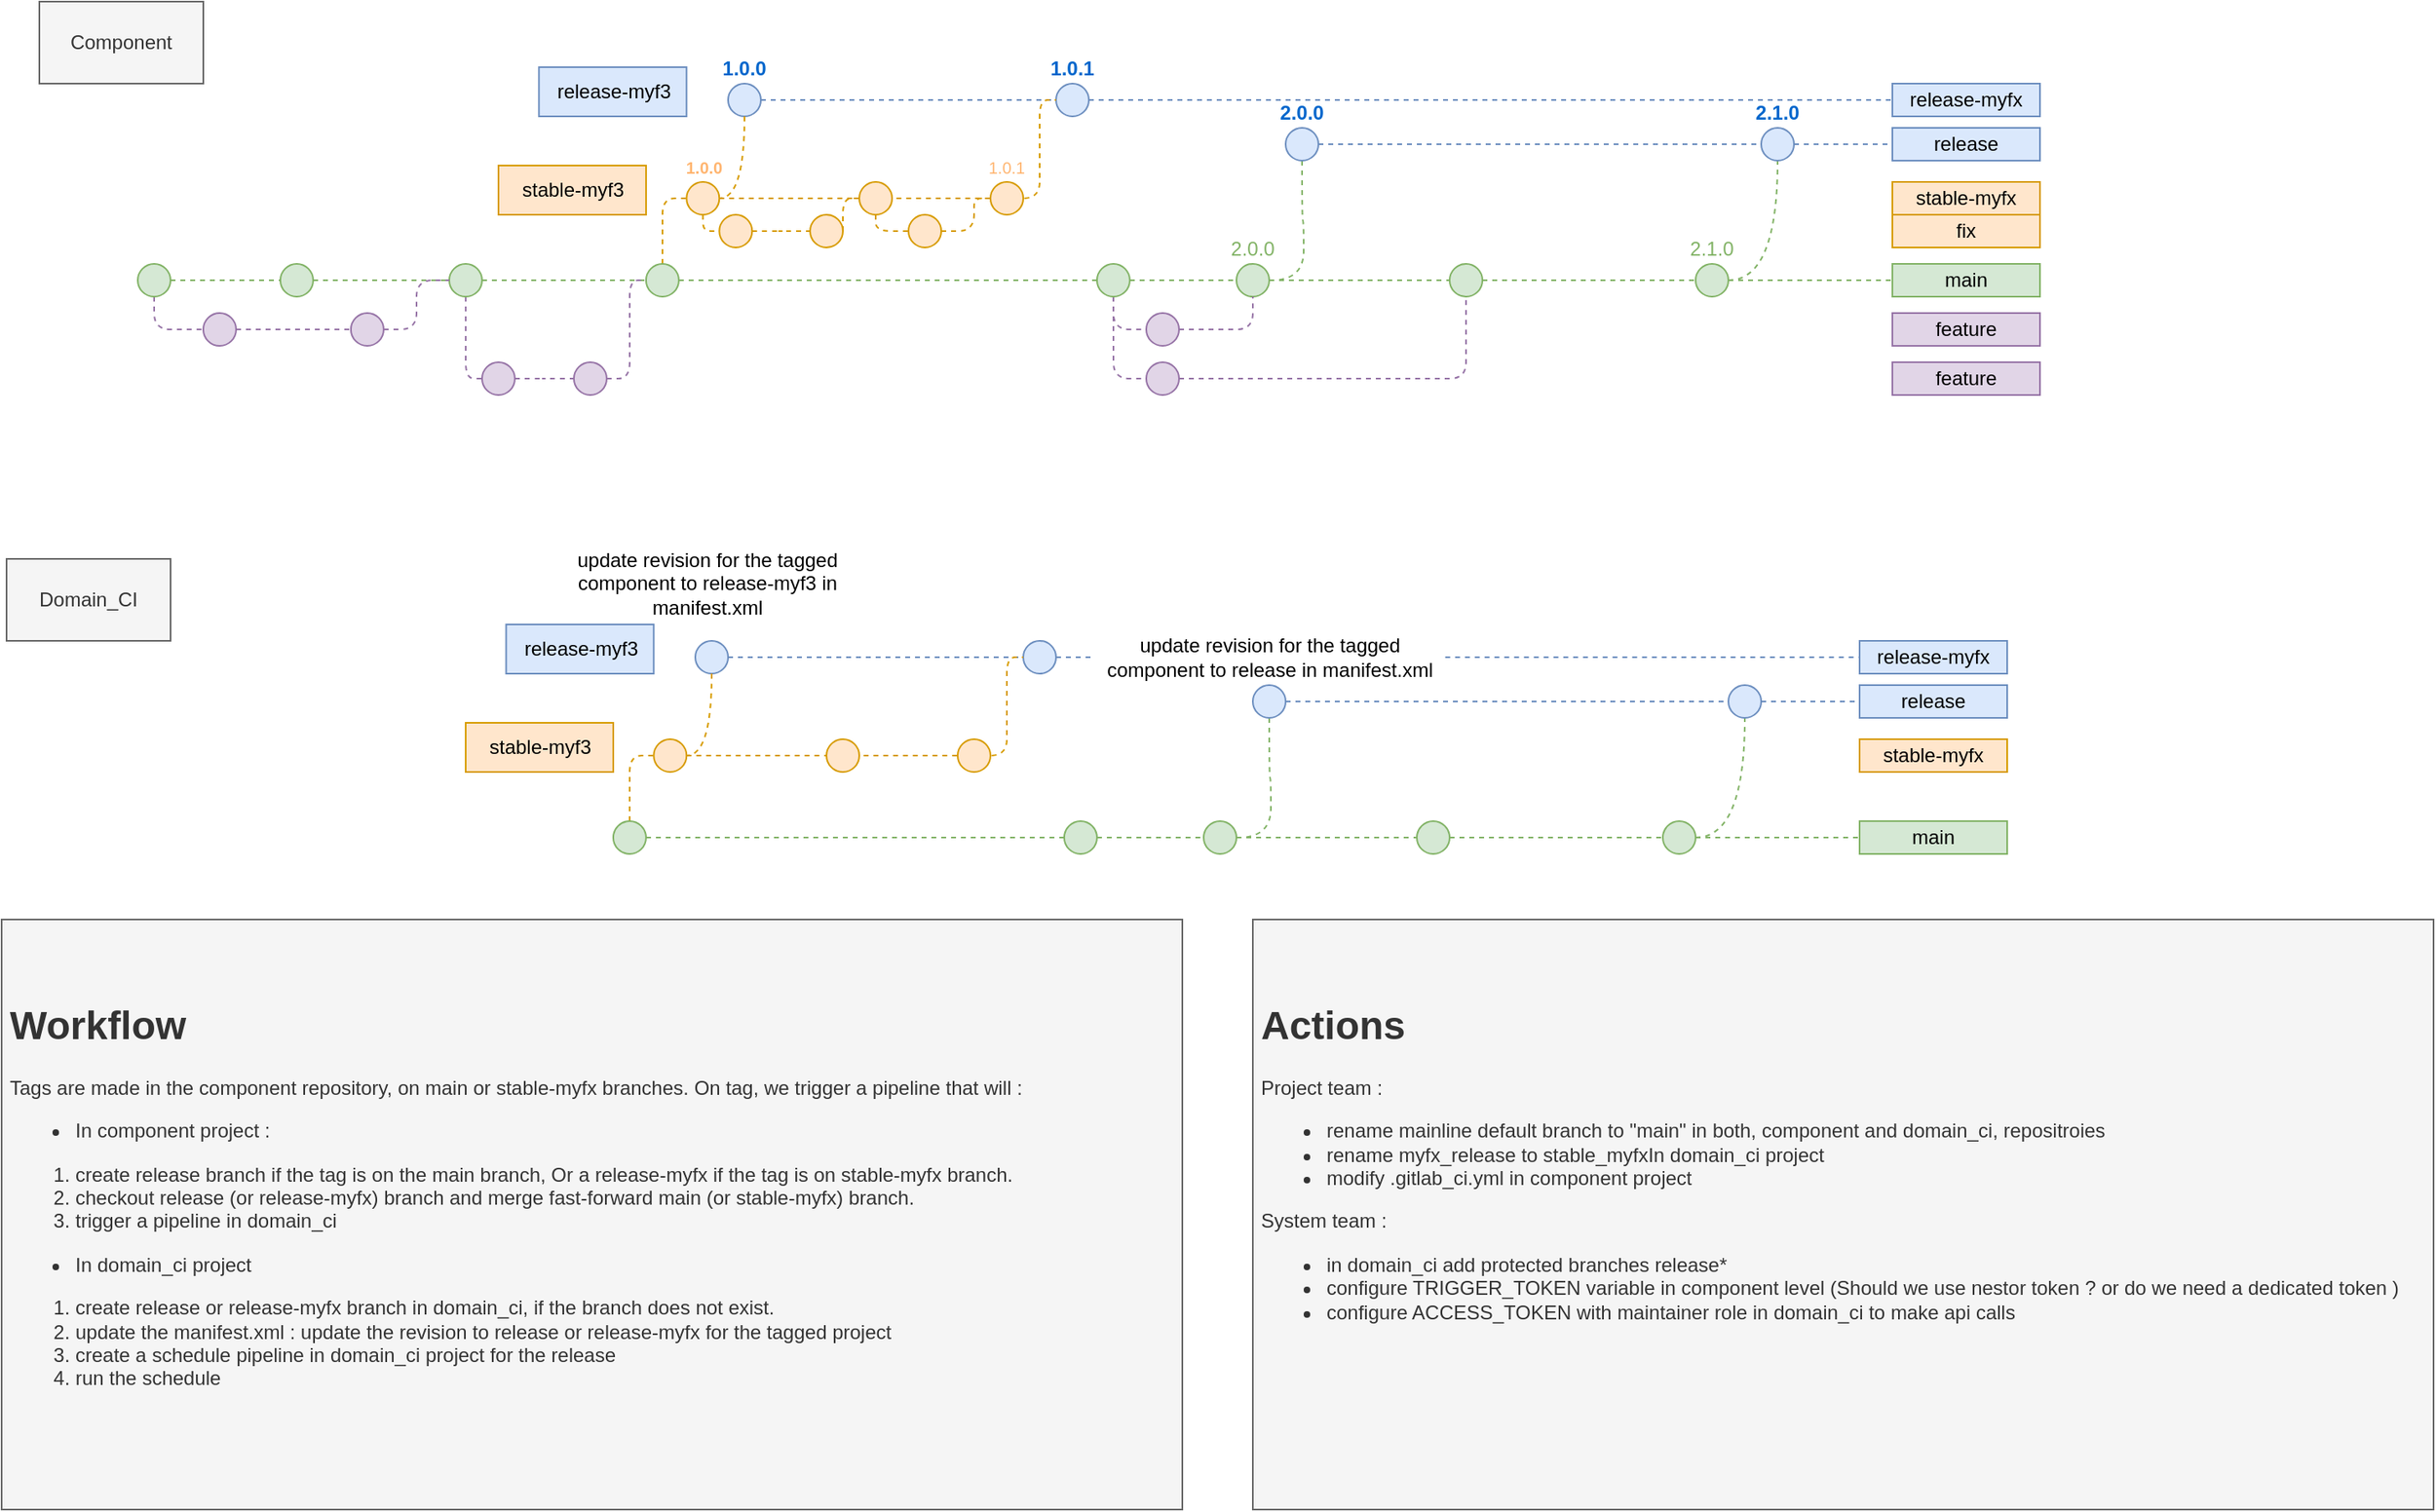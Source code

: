 <mxfile version="22.0.5" type="github" pages="2">
  <diagram id="yPxyJZ8AM_hMuL3Unpa9" name="gitflow">
    <mxGraphModel dx="2455" dy="912" grid="1" gridSize="10" guides="1" tooltips="1" connect="1" arrows="1" fold="1" page="1" pageScale="1" pageWidth="850" pageHeight="1100" math="0" shadow="0">
      <root>
        <mxCell id="0" />
        <mxCell id="1" parent="0" />
        <mxCell id="3" value="" style="endArrow=none;dashed=1;html=1;fillColor=#dae8fc;strokeColor=#6c8ebf;exitX=1;exitY=0.5;exitDx=0;exitDy=0;entryX=0;entryY=0.5;entryDx=0;entryDy=0;" parent="1" source="6" target="7" edge="1">
          <mxGeometry width="50" height="50" relative="1" as="geometry">
            <mxPoint x="740" y="70" as="sourcePoint" />
            <mxPoint x="720" y="70" as="targetPoint" />
          </mxGeometry>
        </mxCell>
        <mxCell id="4" value="1.0.0" style="ellipse;whiteSpace=wrap;html=1;aspect=fixed;fillColor=#dae8fc;strokeColor=#6c8ebf;fontStyle=1;labelPosition=center;verticalLabelPosition=top;align=center;verticalAlign=bottom;fontColor=#0066CC;" parent="1" vertex="1">
          <mxGeometry x="440" y="60" width="20" height="20" as="geometry" />
        </mxCell>
        <mxCell id="7" value="release-myfx" style="text;html=1;strokeColor=#6c8ebf;fillColor=#dae8fc;align=center;verticalAlign=middle;whiteSpace=wrap;rounded=0;" parent="1" vertex="1">
          <mxGeometry x="1150" y="60" width="90" height="20" as="geometry" />
        </mxCell>
        <mxCell id="23" style="edgeStyle=orthogonalEdgeStyle;rounded=1;orthogonalLoop=1;jettySize=auto;html=1;dashed=1;endArrow=none;endFill=0;fillColor=#d5e8d4;strokeColor=#82b366;" parent="1" source="0Cqs4zG60hxrjccoM_Yq-194" target="24" edge="1">
          <mxGeometry relative="1" as="geometry">
            <mxPoint x="700" y="180" as="targetPoint" />
            <mxPoint x="970" y="180" as="sourcePoint" />
          </mxGeometry>
        </mxCell>
        <mxCell id="73" style="edgeStyle=orthogonalEdgeStyle;rounded=1;orthogonalLoop=1;jettySize=auto;html=1;dashed=1;endArrow=none;endFill=0;fontSize=10;fontColor=#FFB570;fillColor=#e1d5e7;strokeColor=#9673a6;" parent="1" source="21" target="51" edge="1">
          <mxGeometry relative="1" as="geometry">
            <Array as="points">
              <mxPoint x="90" y="190" />
            </Array>
          </mxGeometry>
        </mxCell>
        <mxCell id="21" value="" style="ellipse;whiteSpace=wrap;html=1;aspect=fixed;fillColor=#d5e8d4;strokeColor=#82b366;" parent="1" vertex="1">
          <mxGeometry x="80" y="170" width="20" height="20" as="geometry" />
        </mxCell>
        <mxCell id="24" value="main" style="text;html=1;strokeColor=#82b366;fillColor=#d5e8d4;align=center;verticalAlign=middle;whiteSpace=wrap;rounded=0;" parent="1" vertex="1">
          <mxGeometry x="1150" y="170" width="90" height="20" as="geometry" />
        </mxCell>
        <mxCell id="25" value="" style="ellipse;whiteSpace=wrap;html=1;aspect=fixed;fillColor=#d5e8d4;strokeColor=#82b366;" parent="1" vertex="1">
          <mxGeometry x="166.97" y="170" width="20" height="20" as="geometry" />
        </mxCell>
        <mxCell id="26" style="edgeStyle=orthogonalEdgeStyle;rounded=1;orthogonalLoop=1;jettySize=auto;html=1;dashed=1;endArrow=none;endFill=0;fillColor=#d5e8d4;strokeColor=#82b366;" parent="1" source="21" target="25" edge="1">
          <mxGeometry relative="1" as="geometry">
            <mxPoint x="680" y="180" as="targetPoint" />
            <mxPoint x="110" y="180" as="sourcePoint" />
          </mxGeometry>
        </mxCell>
        <mxCell id="114" style="edgeStyle=orthogonalEdgeStyle;rounded=1;orthogonalLoop=1;jettySize=auto;html=1;dashed=1;endArrow=none;endFill=0;fontSize=12;fontColor=#FFB570;fillColor=#e1d5e7;strokeColor=#9673a6;entryX=0;entryY=0.5;entryDx=0;entryDy=0;" parent="1" source="27" target="65" edge="1">
          <mxGeometry relative="1" as="geometry">
            <Array as="points">
              <mxPoint x="280" y="240" />
            </Array>
          </mxGeometry>
        </mxCell>
        <mxCell id="27" value="" style="ellipse;whiteSpace=wrap;html=1;aspect=fixed;fillColor=#d5e8d4;strokeColor=#82b366;" parent="1" vertex="1">
          <mxGeometry x="269.97" y="170" width="20" height="20" as="geometry" />
        </mxCell>
        <mxCell id="28" style="edgeStyle=orthogonalEdgeStyle;rounded=1;orthogonalLoop=1;jettySize=auto;html=1;dashed=1;endArrow=none;endFill=0;fillColor=#d5e8d4;strokeColor=#82b366;" parent="1" source="25" target="27" edge="1">
          <mxGeometry relative="1" as="geometry">
            <mxPoint x="680" y="180" as="targetPoint" />
            <mxPoint x="240" y="180" as="sourcePoint" />
          </mxGeometry>
        </mxCell>
        <mxCell id="44" style="edgeStyle=orthogonalEdgeStyle;rounded=1;orthogonalLoop=1;jettySize=auto;html=1;dashed=1;endArrow=none;endFill=0;fontSize=10;fontColor=#FFB570;fillColor=#ffe6cc;strokeColor=#d79b00;" parent="1" source="29" target="39" edge="1">
          <mxGeometry relative="1" as="geometry">
            <Array as="points">
              <mxPoint x="400" y="130" />
            </Array>
          </mxGeometry>
        </mxCell>
        <mxCell id="29" value="" style="ellipse;whiteSpace=wrap;html=1;aspect=fixed;fillColor=#d5e8d4;strokeColor=#82b366;" parent="1" vertex="1">
          <mxGeometry x="389.97" y="170" width="20" height="20" as="geometry" />
        </mxCell>
        <mxCell id="30" style="edgeStyle=orthogonalEdgeStyle;rounded=1;orthogonalLoop=1;jettySize=auto;html=1;dashed=1;endArrow=none;endFill=0;fillColor=#d5e8d4;strokeColor=#82b366;" parent="1" source="27" target="29" edge="1">
          <mxGeometry relative="1" as="geometry">
            <mxPoint x="680" y="180" as="targetPoint" />
            <mxPoint x="370" y="180" as="sourcePoint" />
          </mxGeometry>
        </mxCell>
        <mxCell id="6" value="1.0.1" style="ellipse;whiteSpace=wrap;html=1;aspect=fixed;fillColor=#dae8fc;strokeColor=#6c8ebf;fontStyle=1;labelPosition=center;verticalLabelPosition=top;align=center;verticalAlign=bottom;fontColor=#0066CC;" parent="1" vertex="1">
          <mxGeometry x="640" y="60" width="20" height="20" as="geometry" />
        </mxCell>
        <mxCell id="35" value="" style="endArrow=none;dashed=1;html=1;fillColor=#dae8fc;strokeColor=#6c8ebf;" parent="1" source="4" target="6" edge="1">
          <mxGeometry width="50" height="50" relative="1" as="geometry">
            <mxPoint x="50.0" y="70" as="sourcePoint" />
            <mxPoint x="690" y="70" as="targetPoint" />
            <Array as="points" />
          </mxGeometry>
        </mxCell>
        <mxCell id="43" style="edgeStyle=orthogonalEdgeStyle;rounded=1;orthogonalLoop=1;jettySize=auto;html=1;dashed=1;endArrow=none;endFill=0;fontSize=10;fontColor=#FFB570;fillColor=#ffe6cc;strokeColor=#d79b00;exitX=1;exitY=0.5;exitDx=0;exitDy=0;" parent="1" source="39" target="6" edge="1">
          <mxGeometry relative="1" as="geometry">
            <Array as="points">
              <mxPoint x="630" y="130" />
              <mxPoint x="630" y="70" />
            </Array>
          </mxGeometry>
        </mxCell>
        <mxCell id="162" style="edgeStyle=orthogonalEdgeStyle;rounded=1;orthogonalLoop=1;jettySize=auto;html=1;dashed=1;endArrow=none;endFill=0;fontSize=12;fontColor=#FFB570;entryX=0;entryY=0.5;entryDx=0;entryDy=0;fillColor=#ffe6cc;strokeColor=#d79b00;" parent="1" source="36" target="159" edge="1">
          <mxGeometry relative="1" as="geometry">
            <Array as="points">
              <mxPoint x="530" y="150" />
            </Array>
          </mxGeometry>
        </mxCell>
        <mxCell id="36" value="" style="ellipse;whiteSpace=wrap;html=1;aspect=fixed;fontSize=10;labelPosition=center;verticalLabelPosition=top;align=center;verticalAlign=bottom;fillColor=#ffe6cc;strokeColor=#d79b00;fontColor=#FFB570;" parent="1" vertex="1">
          <mxGeometry x="520" y="120" width="20" height="20" as="geometry" />
        </mxCell>
        <mxCell id="42" value="stable-myfx" style="text;html=1;strokeColor=#d79b00;fillColor=#ffe6cc;align=center;verticalAlign=middle;whiteSpace=wrap;rounded=0;fontSize=12;" parent="1" vertex="1">
          <mxGeometry x="1150" y="120" width="90" height="20" as="geometry" />
        </mxCell>
        <mxCell id="74" style="edgeStyle=orthogonalEdgeStyle;rounded=1;orthogonalLoop=1;jettySize=auto;html=1;dashed=1;endArrow=none;endFill=0;fontSize=10;fontColor=#FFB570;fillColor=#e1d5e7;strokeColor=#9673a6;" parent="1" source="51" target="52" edge="1">
          <mxGeometry relative="1" as="geometry" />
        </mxCell>
        <mxCell id="76" style="edgeStyle=orthogonalEdgeStyle;rounded=1;orthogonalLoop=1;jettySize=auto;html=1;dashed=1;endArrow=none;endFill=0;fontSize=10;fontColor=#FFB570;fillColor=#e1d5e7;strokeColor=#9673a6;entryX=0;entryY=0.5;entryDx=0;entryDy=0;" parent="1" source="52" target="27" edge="1">
          <mxGeometry relative="1" as="geometry">
            <Array as="points">
              <mxPoint x="250" y="210" />
              <mxPoint x="250" y="180" />
            </Array>
          </mxGeometry>
        </mxCell>
        <mxCell id="52" value="" style="ellipse;whiteSpace=wrap;html=1;aspect=fixed;fontSize=10;fillColor=#e1d5e7;strokeColor=#9673a6;" parent="1" vertex="1">
          <mxGeometry x="209.97" y="200" width="20" height="20" as="geometry" />
        </mxCell>
        <mxCell id="99" style="edgeStyle=orthogonalEdgeStyle;rounded=1;orthogonalLoop=1;jettySize=auto;html=1;dashed=1;endArrow=none;endFill=0;fontSize=12;fontColor=#FFB570;fillColor=#e1d5e7;strokeColor=#9673a6;" parent="1" source="65" target="71" edge="1">
          <mxGeometry relative="1" as="geometry" />
        </mxCell>
        <mxCell id="65" value="" style="ellipse;whiteSpace=wrap;html=1;aspect=fixed;fontSize=10;fillColor=#e1d5e7;strokeColor=#9673a6;" parent="1" vertex="1">
          <mxGeometry x="289.97" y="230" width="20" height="20" as="geometry" />
        </mxCell>
        <mxCell id="100" style="edgeStyle=orthogonalEdgeStyle;rounded=1;orthogonalLoop=1;jettySize=auto;html=1;dashed=1;endArrow=none;endFill=0;fontSize=12;fontColor=#FFB570;fillColor=#e1d5e7;strokeColor=#9673a6;entryX=0;entryY=0.5;entryDx=0;entryDy=0;" parent="1" source="71" target="29" edge="1">
          <mxGeometry relative="1" as="geometry">
            <mxPoint x="400" y="190" as="targetPoint" />
            <Array as="points">
              <mxPoint x="380" y="240" />
              <mxPoint x="380" y="180" />
            </Array>
          </mxGeometry>
        </mxCell>
        <mxCell id="71" value="" style="ellipse;whiteSpace=wrap;html=1;aspect=fixed;fontSize=10;fillColor=#e1d5e7;strokeColor=#9673a6;" parent="1" vertex="1">
          <mxGeometry x="345.97" y="230" width="20" height="20" as="geometry" />
        </mxCell>
        <mxCell id="82" style="edgeStyle=orthogonalEdgeStyle;rounded=1;orthogonalLoop=1;jettySize=auto;html=1;dashed=1;endArrow=none;endFill=0;fillColor=#d5e8d4;strokeColor=#82b366;" parent="1" source="29" target="92" edge="1">
          <mxGeometry relative="1" as="geometry">
            <mxPoint x="500" y="160" as="targetPoint" />
            <mxPoint x="460" y="160" as="sourcePoint" />
          </mxGeometry>
        </mxCell>
        <mxCell id="85" value="feature" style="text;html=1;strokeColor=#9673a6;fillColor=#e1d5e7;align=center;verticalAlign=middle;whiteSpace=wrap;rounded=0;" parent="1" vertex="1">
          <mxGeometry x="1150" y="200" width="90" height="20" as="geometry" />
        </mxCell>
        <mxCell id="86" value="feature" style="text;html=1;strokeColor=#9673a6;fillColor=#e1d5e7;align=center;verticalAlign=middle;whiteSpace=wrap;rounded=0;" parent="1" vertex="1">
          <mxGeometry x="1150" y="230" width="90" height="20" as="geometry" />
        </mxCell>
        <mxCell id="164" style="edgeStyle=orthogonalEdgeStyle;rounded=1;orthogonalLoop=1;jettySize=auto;html=1;dashed=1;endArrow=none;endFill=0;fontSize=12;fontColor=#FFB570;fillColor=#ffe6cc;strokeColor=#d79b00;" parent="1" source="95" target="103" edge="1">
          <mxGeometry relative="1" as="geometry" />
        </mxCell>
        <mxCell id="95" value="" style="ellipse;whiteSpace=wrap;html=1;aspect=fixed;fontSize=10;fillColor=#ffe6cc;strokeColor=#d79b00;" parent="1" vertex="1">
          <mxGeometry x="434.66" y="140" width="20" height="20" as="geometry" />
        </mxCell>
        <mxCell id="108" style="edgeStyle=orthogonalEdgeStyle;rounded=1;orthogonalLoop=1;jettySize=auto;html=1;dashed=1;endArrow=none;endFill=0;fontSize=12;fontColor=#FFB570;fillColor=#ffe6cc;strokeColor=#d79b00;entryX=0;entryY=0.5;entryDx=0;entryDy=0;" parent="1" source="103" target="36" edge="1">
          <mxGeometry relative="1" as="geometry">
            <mxPoint x="490" y="100" as="targetPoint" />
            <Array as="points">
              <mxPoint x="510" y="150" />
              <mxPoint x="510" y="130" />
            </Array>
          </mxGeometry>
        </mxCell>
        <mxCell id="103" value="" style="ellipse;whiteSpace=wrap;html=1;aspect=fixed;fontSize=10;fillColor=#ffe6cc;strokeColor=#d79b00;" parent="1" vertex="1">
          <mxGeometry x="490" y="140" width="20" height="20" as="geometry" />
        </mxCell>
        <mxCell id="107" style="edgeStyle=orthogonalEdgeStyle;rounded=1;orthogonalLoop=1;jettySize=auto;html=1;dashed=1;endArrow=none;endFill=0;fontSize=12;fontColor=#FFB570;fillColor=#ffe6cc;strokeColor=#d79b00;" parent="1" source="39" target="95" edge="1">
          <mxGeometry relative="1" as="geometry">
            <mxPoint x="490" y="130" as="sourcePoint" />
            <mxPoint x="550" y="250" as="targetPoint" />
            <Array as="points">
              <mxPoint x="425" y="150" />
            </Array>
          </mxGeometry>
        </mxCell>
        <mxCell id="166" style="edgeStyle=orthogonalEdgeStyle;rounded=1;orthogonalLoop=1;jettySize=auto;html=1;dashed=1;endArrow=none;endFill=0;fontSize=12;fontColor=#FFB570;fillColor=#e1d5e7;strokeColor=#9673a6;" parent="1" source="92" target="165" edge="1">
          <mxGeometry relative="1" as="geometry">
            <Array as="points">
              <mxPoint x="675" y="210" />
            </Array>
          </mxGeometry>
        </mxCell>
        <mxCell id="169" style="edgeStyle=orthogonalEdgeStyle;rounded=1;orthogonalLoop=1;jettySize=auto;html=1;dashed=1;endArrow=none;endFill=0;fontSize=12;fontColor=#FFB570;fillColor=#e1d5e7;strokeColor=#9673a6;" parent="1" source="92" target="168" edge="1">
          <mxGeometry relative="1" as="geometry">
            <Array as="points">
              <mxPoint x="675" y="240" />
            </Array>
          </mxGeometry>
        </mxCell>
        <mxCell id="92" value="" style="ellipse;whiteSpace=wrap;html=1;aspect=fixed;fontSize=10;fillColor=#d5e8d4;strokeColor=#82b366;" parent="1" vertex="1">
          <mxGeometry x="664.97" y="170" width="20" height="20" as="geometry" />
        </mxCell>
        <mxCell id="125" value="fix" style="text;html=1;strokeColor=#d79b00;fillColor=#ffe6cc;align=center;verticalAlign=middle;whiteSpace=wrap;rounded=0;fontSize=12;" parent="1" vertex="1">
          <mxGeometry x="1150" y="140" width="90" height="20" as="geometry" />
        </mxCell>
        <mxCell id="0Cqs4zG60hxrjccoM_Yq-190" style="edgeStyle=orthogonalEdgeStyle;rounded=0;orthogonalLoop=1;jettySize=auto;html=1;entryX=0.5;entryY=1;entryDx=0;entryDy=0;curved=1;fillColor=#d5e8d4;strokeColor=#82b366;dashed=1;endArrow=none;endFill=0;" parent="1" target="0Cqs4zG60hxrjccoM_Yq-187" edge="1">
          <mxGeometry relative="1" as="geometry">
            <mxPoint x="770" y="180" as="sourcePoint" />
          </mxGeometry>
        </mxCell>
        <mxCell id="78" value="2.0.0" style="ellipse;whiteSpace=wrap;html=1;aspect=fixed;fontSize=12;fillColor=#d5e8d4;strokeColor=#82b366;labelPosition=center;verticalLabelPosition=top;align=center;verticalAlign=bottom;labelBackgroundColor=none;labelBorderColor=none;fontColor=#82B366;" parent="1" vertex="1">
          <mxGeometry x="750" y="170" width="20" height="20" as="geometry" />
        </mxCell>
        <mxCell id="146" style="edgeStyle=orthogonalEdgeStyle;rounded=1;orthogonalLoop=1;jettySize=auto;html=1;dashed=1;endArrow=none;endFill=0;fillColor=#d5e8d4;strokeColor=#82b366;" parent="1" source="92" target="78" edge="1">
          <mxGeometry relative="1" as="geometry">
            <mxPoint x="760" y="160" as="targetPoint" />
            <mxPoint x="670" y="160" as="sourcePoint" />
            <Array as="points" />
          </mxGeometry>
        </mxCell>
        <mxCell id="163" style="edgeStyle=orthogonalEdgeStyle;rounded=1;orthogonalLoop=1;jettySize=auto;html=1;entryX=0;entryY=0.5;entryDx=0;entryDy=0;dashed=1;endArrow=none;endFill=0;fontSize=12;fontColor=#FFB570;fillColor=#ffe6cc;strokeColor=#d79b00;" parent="1" source="159" target="160" edge="1">
          <mxGeometry relative="1" as="geometry" />
        </mxCell>
        <mxCell id="159" value="" style="ellipse;whiteSpace=wrap;html=1;aspect=fixed;fontSize=10;fillColor=#ffe6cc;strokeColor=#d79b00;" parent="1" vertex="1">
          <mxGeometry x="550" y="140" width="20" height="20" as="geometry" />
        </mxCell>
        <mxCell id="160" value="1.0.1" style="ellipse;whiteSpace=wrap;html=1;aspect=fixed;fontSize=10;fillColor=#ffe6cc;strokeColor=#d79b00;labelPosition=center;verticalLabelPosition=top;align=center;verticalAlign=bottom;fontColor=#FFB570;" parent="1" vertex="1">
          <mxGeometry x="600" y="120" width="20" height="20" as="geometry" />
        </mxCell>
        <mxCell id="0Cqs4zG60hxrjccoM_Yq-203" style="edgeStyle=orthogonalEdgeStyle;shape=connector;rounded=1;orthogonalLoop=1;jettySize=auto;html=1;exitX=1;exitY=0.5;exitDx=0;exitDy=0;entryX=0.5;entryY=1;entryDx=0;entryDy=0;dashed=1;labelBackgroundColor=default;strokeColor=#9673a6;align=center;verticalAlign=middle;fontFamily=Helvetica;fontSize=12;fontColor=#FFB570;endArrow=none;endFill=0;fillColor=#e1d5e7;" parent="1" source="165" target="78" edge="1">
          <mxGeometry relative="1" as="geometry" />
        </mxCell>
        <mxCell id="165" value="" style="ellipse;whiteSpace=wrap;html=1;aspect=fixed;fontSize=12;fillColor=#e1d5e7;strokeColor=#9673a6;" parent="1" vertex="1">
          <mxGeometry x="695" y="200" width="20" height="20" as="geometry" />
        </mxCell>
        <mxCell id="0Cqs4zG60hxrjccoM_Yq-204" style="edgeStyle=orthogonalEdgeStyle;shape=connector;rounded=1;orthogonalLoop=1;jettySize=auto;html=1;exitX=1;exitY=0.5;exitDx=0;exitDy=0;dashed=1;labelBackgroundColor=default;strokeColor=#9673a6;align=center;verticalAlign=middle;fontFamily=Helvetica;fontSize=12;fontColor=#FFB570;endArrow=none;endFill=0;fillColor=#e1d5e7;" parent="1" source="168" target="0Cqs4zG60hxrjccoM_Yq-194" edge="1">
          <mxGeometry relative="1" as="geometry" />
        </mxCell>
        <mxCell id="168" value="" style="ellipse;whiteSpace=wrap;html=1;aspect=fixed;fontSize=12;fillColor=#e1d5e7;strokeColor=#9673a6;" parent="1" vertex="1">
          <mxGeometry x="695" y="230" width="20" height="20" as="geometry" />
        </mxCell>
        <mxCell id="51" value="" style="ellipse;whiteSpace=wrap;html=1;aspect=fixed;fontSize=10;fillColor=#e1d5e7;strokeColor=#9673a6;" parent="1" vertex="1">
          <mxGeometry x="119.97" y="200" width="20" height="20" as="geometry" />
        </mxCell>
        <mxCell id="0Cqs4zG60hxrjccoM_Yq-177" value="stable-myf3" style="text;html=1;align=center;verticalAlign=middle;resizable=0;points=[];autosize=1;strokeColor=#d79b00;fillColor=#ffe6cc;" parent="1" vertex="1">
          <mxGeometry x="299.97" y="110" width="90" height="30" as="geometry" />
        </mxCell>
        <mxCell id="0Cqs4zG60hxrjccoM_Yq-182" value="" style="endArrow=none;dashed=1;html=1;fillColor=#ffe6cc;strokeColor=#d79b00;exitX=0.5;exitY=1;exitDx=0;exitDy=0;entryX=1;entryY=0.5;entryDx=0;entryDy=0;edgeStyle=orthogonalEdgeStyle;curved=1;" parent="1" source="4" target="39" edge="1">
          <mxGeometry width="50" height="50" relative="1" as="geometry">
            <mxPoint x="445" y="80" as="sourcePoint" />
            <mxPoint x="650" y="80" as="targetPoint" />
          </mxGeometry>
        </mxCell>
        <mxCell id="39" value="1.0.0" style="ellipse;html=1;aspect=fixed;fontSize=10;labelPosition=center;verticalLabelPosition=top;align=center;verticalAlign=bottom;fillColor=#ffe6cc;strokeColor=#d79b00;fontColor=#FFB570;fontStyle=1;labelBorderColor=none;" parent="1" vertex="1">
          <mxGeometry x="414.66" y="120" width="20" height="20" as="geometry" />
        </mxCell>
        <mxCell id="0Cqs4zG60hxrjccoM_Yq-185" value="release" style="text;html=1;strokeColor=#6c8ebf;fillColor=#dae8fc;align=center;verticalAlign=middle;whiteSpace=wrap;rounded=0;" parent="1" vertex="1">
          <mxGeometry x="1150" y="87" width="90" height="20" as="geometry" />
        </mxCell>
        <mxCell id="0Cqs4zG60hxrjccoM_Yq-186" value="" style="endArrow=none;dashed=1;html=1;fillColor=#dae8fc;strokeColor=#6c8ebf;exitX=1;exitY=0.5;exitDx=0;exitDy=0;" parent="1" source="0Cqs4zG60hxrjccoM_Yq-199" edge="1">
          <mxGeometry width="50" height="50" relative="1" as="geometry">
            <mxPoint x="664.97" y="96.58" as="sourcePoint" />
            <mxPoint x="1150" y="97" as="targetPoint" />
          </mxGeometry>
        </mxCell>
        <mxCell id="0Cqs4zG60hxrjccoM_Yq-187" value="2.0.0" style="ellipse;whiteSpace=wrap;html=1;aspect=fixed;fillColor=#dae8fc;strokeColor=#6c8ebf;fontStyle=1;labelPosition=center;verticalLabelPosition=top;align=center;verticalAlign=bottom;fontColor=#0066CC;" parent="1" vertex="1">
          <mxGeometry x="780" y="87" width="20" height="20" as="geometry" />
        </mxCell>
        <mxCell id="0Cqs4zG60hxrjccoM_Yq-195" value="" style="edgeStyle=orthogonalEdgeStyle;rounded=1;orthogonalLoop=1;jettySize=auto;html=1;dashed=1;endArrow=none;endFill=0;fillColor=#d5e8d4;strokeColor=#82b366;" parent="1" source="78" target="0Cqs4zG60hxrjccoM_Yq-194" edge="1">
          <mxGeometry relative="1" as="geometry">
            <mxPoint x="1150" y="180" as="targetPoint" />
            <mxPoint x="770" y="180" as="sourcePoint" />
          </mxGeometry>
        </mxCell>
        <mxCell id="0Cqs4zG60hxrjccoM_Yq-194" value="" style="ellipse;whiteSpace=wrap;html=1;aspect=fixed;fontSize=10;fillColor=#d5e8d4;strokeColor=#82b366;" parent="1" vertex="1">
          <mxGeometry x="880" y="170" width="20" height="20" as="geometry" />
        </mxCell>
        <mxCell id="0Cqs4zG60hxrjccoM_Yq-202" style="edgeStyle=orthogonalEdgeStyle;orthogonalLoop=1;jettySize=auto;html=1;exitX=1;exitY=0.5;exitDx=0;exitDy=0;entryX=0.5;entryY=1;entryDx=0;entryDy=0;endArrow=none;strokeColor=#82b366;fillColor=#d5e8d4;dashed=1;endFill=0;curved=1;" parent="1" source="0Cqs4zG60hxrjccoM_Yq-196" target="0Cqs4zG60hxrjccoM_Yq-199" edge="1">
          <mxGeometry relative="1" as="geometry" />
        </mxCell>
        <mxCell id="0Cqs4zG60hxrjccoM_Yq-196" value="2.1.0" style="ellipse;whiteSpace=wrap;html=1;aspect=fixed;fontSize=12;fillColor=#d5e8d4;strokeColor=#82b366;labelPosition=center;verticalLabelPosition=top;align=center;verticalAlign=bottom;labelBackgroundColor=none;labelBorderColor=none;fontColor=#82B366;" parent="1" vertex="1">
          <mxGeometry x="1030" y="170" width="20" height="20" as="geometry" />
        </mxCell>
        <mxCell id="0Cqs4zG60hxrjccoM_Yq-200" value="" style="endArrow=none;dashed=1;html=1;fillColor=#dae8fc;strokeColor=#6c8ebf;exitX=1;exitY=0.5;exitDx=0;exitDy=0;" parent="1" source="0Cqs4zG60hxrjccoM_Yq-187" target="0Cqs4zG60hxrjccoM_Yq-199" edge="1">
          <mxGeometry width="50" height="50" relative="1" as="geometry">
            <mxPoint x="800" y="97" as="sourcePoint" />
            <mxPoint x="1154.97" y="96.58" as="targetPoint" />
          </mxGeometry>
        </mxCell>
        <mxCell id="0Cqs4zG60hxrjccoM_Yq-199" value="2.1.0" style="ellipse;whiteSpace=wrap;html=1;aspect=fixed;fillColor=#dae8fc;strokeColor=#6c8ebf;fontStyle=1;labelPosition=center;verticalLabelPosition=top;align=center;verticalAlign=bottom;fontColor=#0066CC;" parent="1" vertex="1">
          <mxGeometry x="1070" y="87" width="20" height="20" as="geometry" />
        </mxCell>
        <mxCell id="0Cqs4zG60hxrjccoM_Yq-205" value="release-myf3" style="text;html=1;align=center;verticalAlign=middle;resizable=0;points=[];autosize=1;strokeColor=#6c8ebf;fillColor=#dae8fc;" parent="1" vertex="1">
          <mxGeometry x="324.66" y="50" width="90" height="30" as="geometry" />
        </mxCell>
        <mxCell id="0Cqs4zG60hxrjccoM_Yq-208" value="&lt;h1 style=&quot;border-color: var(--border-color);&quot;&gt;&lt;br&gt;&lt;/h1&gt;&lt;h1&gt;Workflow&lt;/h1&gt;&lt;p&gt;Tags are made in the component repository, on main or stable-myfx branches. On tag, we trigger a pipeline that will :&amp;nbsp;&lt;/p&gt;&lt;p&gt;&lt;/p&gt;&lt;ul&gt;&lt;li&gt;In component project :&lt;/li&gt;&lt;/ul&gt;&lt;p&gt;&lt;/p&gt;&lt;p&gt;&lt;/p&gt;&lt;ol&gt;&lt;li&gt;create release branch if the tag is on the main branch, Or a release-myfx if the tag is on stable-myfx branch.&lt;/li&gt;&lt;li&gt;checkout release (or release-myfx) branch and merge fast-forward main (or stable-myfx) branch.&lt;/li&gt;&lt;li&gt;trigger a pipeline in domain_ci&lt;/li&gt;&lt;/ol&gt;&lt;ul&gt;&lt;li&gt;In domain_ci project&lt;/li&gt;&lt;/ul&gt;&lt;ol&gt;&lt;li&gt;create release or release-myfx branch in domain_ci, if the branch does not exist.&lt;/li&gt;&lt;li&gt;&lt;span style=&quot;background-color: initial;&quot;&gt;update the manifest.xml : update the revision to release or release-myfx for the tagged project&lt;/span&gt;&lt;br&gt;&lt;/li&gt;&lt;li&gt;create a schedule pipeline in domain_ci project for the release&lt;/li&gt;&lt;li&gt;run the schedule&lt;/li&gt;&lt;/ol&gt;&lt;p&gt;&lt;/p&gt;" style="text;html=1;strokeColor=#666666;fillColor=#f5f5f5;spacing=5;spacingTop=-20;whiteSpace=wrap;overflow=hidden;rounded=0;fontSize=12;fontFamily=Helvetica;fontColor=#333333;" parent="1" vertex="1">
          <mxGeometry x="-3" y="570" width="720" height="360" as="geometry" />
        </mxCell>
        <mxCell id="0Cqs4zG60hxrjccoM_Yq-209" value="Component" style="text;html=1;strokeColor=#666666;fillColor=#f5f5f5;align=center;verticalAlign=middle;whiteSpace=wrap;rounded=0;fontSize=12;fontFamily=Helvetica;fontColor=#333333;" parent="1" vertex="1">
          <mxGeometry x="20" y="10" width="100" height="50" as="geometry" />
        </mxCell>
        <mxCell id="ka2fryHVlHf1zdvt1wW3-366" value="" style="endArrow=none;dashed=1;html=1;fillColor=#dae8fc;strokeColor=#6c8ebf;exitX=1;exitY=0.5;exitDx=0;exitDy=0;entryX=0;entryY=0.5;entryDx=0;entryDy=0;" edge="1" parent="1" source="ka2fryHVlHf1zdvt1wW3-401" target="ka2fryHVlHf1zdvt1wW3-368">
          <mxGeometry width="50" height="50" relative="1" as="geometry">
            <mxPoint x="720" y="410" as="sourcePoint" />
            <mxPoint x="700" y="410" as="targetPoint" />
          </mxGeometry>
        </mxCell>
        <mxCell id="ka2fryHVlHf1zdvt1wW3-367" value="" style="ellipse;whiteSpace=wrap;html=1;aspect=fixed;fillColor=#dae8fc;strokeColor=#6c8ebf;fontStyle=1;labelPosition=center;verticalLabelPosition=top;align=center;verticalAlign=bottom;fontColor=#0066CC;" vertex="1" parent="1">
          <mxGeometry x="420" y="400" width="20" height="20" as="geometry" />
        </mxCell>
        <mxCell id="ka2fryHVlHf1zdvt1wW3-368" value="release-myfx" style="text;html=1;strokeColor=#6c8ebf;fillColor=#dae8fc;align=center;verticalAlign=middle;whiteSpace=wrap;rounded=0;" vertex="1" parent="1">
          <mxGeometry x="1130" y="400" width="90" height="20" as="geometry" />
        </mxCell>
        <mxCell id="ka2fryHVlHf1zdvt1wW3-369" style="edgeStyle=orthogonalEdgeStyle;rounded=1;orthogonalLoop=1;jettySize=auto;html=1;dashed=1;endArrow=none;endFill=0;fillColor=#d5e8d4;strokeColor=#82b366;" edge="1" parent="1" source="ka2fryHVlHf1zdvt1wW3-391" target="ka2fryHVlHf1zdvt1wW3-370">
          <mxGeometry relative="1" as="geometry">
            <mxPoint x="680" y="520" as="targetPoint" />
            <mxPoint x="950" y="520" as="sourcePoint" />
          </mxGeometry>
        </mxCell>
        <mxCell id="ka2fryHVlHf1zdvt1wW3-370" value="main" style="text;html=1;strokeColor=#82b366;fillColor=#d5e8d4;align=center;verticalAlign=middle;whiteSpace=wrap;rounded=0;" vertex="1" parent="1">
          <mxGeometry x="1130" y="510" width="90" height="20" as="geometry" />
        </mxCell>
        <mxCell id="ka2fryHVlHf1zdvt1wW3-371" style="edgeStyle=orthogonalEdgeStyle;rounded=1;orthogonalLoop=1;jettySize=auto;html=1;dashed=1;endArrow=none;endFill=0;fontSize=10;fontColor=#FFB570;fillColor=#ffe6cc;strokeColor=#d79b00;" edge="1" parent="1" source="ka2fryHVlHf1zdvt1wW3-372" target="ka2fryHVlHf1zdvt1wW3-386">
          <mxGeometry relative="1" as="geometry">
            <Array as="points">
              <mxPoint x="380" y="470" />
            </Array>
          </mxGeometry>
        </mxCell>
        <mxCell id="ka2fryHVlHf1zdvt1wW3-372" value="" style="ellipse;whiteSpace=wrap;html=1;aspect=fixed;fillColor=#d5e8d4;strokeColor=#82b366;" vertex="1" parent="1">
          <mxGeometry x="369.97" y="510" width="20" height="20" as="geometry" />
        </mxCell>
        <mxCell id="ka2fryHVlHf1zdvt1wW3-373" value="" style="ellipse;whiteSpace=wrap;html=1;aspect=fixed;fillColor=#dae8fc;strokeColor=#6c8ebf;fontStyle=1;labelPosition=center;verticalLabelPosition=top;align=center;verticalAlign=bottom;fontColor=#0066CC;" vertex="1" parent="1">
          <mxGeometry x="620" y="400" width="20" height="20" as="geometry" />
        </mxCell>
        <mxCell id="ka2fryHVlHf1zdvt1wW3-374" value="" style="endArrow=none;dashed=1;html=1;fillColor=#dae8fc;strokeColor=#6c8ebf;" edge="1" parent="1" source="ka2fryHVlHf1zdvt1wW3-367" target="ka2fryHVlHf1zdvt1wW3-373">
          <mxGeometry width="50" height="50" relative="1" as="geometry">
            <mxPoint x="30.0" y="410" as="sourcePoint" />
            <mxPoint x="670" y="410" as="targetPoint" />
            <Array as="points" />
          </mxGeometry>
        </mxCell>
        <mxCell id="ka2fryHVlHf1zdvt1wW3-375" style="edgeStyle=orthogonalEdgeStyle;rounded=1;orthogonalLoop=1;jettySize=auto;html=1;dashed=1;endArrow=none;endFill=0;fontSize=10;fontColor=#FFB570;fillColor=#ffe6cc;strokeColor=#d79b00;exitX=1;exitY=0.5;exitDx=0;exitDy=0;" edge="1" parent="1" source="ka2fryHVlHf1zdvt1wW3-386" target="ka2fryHVlHf1zdvt1wW3-373">
          <mxGeometry relative="1" as="geometry">
            <Array as="points">
              <mxPoint x="610" y="470" />
              <mxPoint x="610" y="410" />
            </Array>
          </mxGeometry>
        </mxCell>
        <mxCell id="ka2fryHVlHf1zdvt1wW3-376" value="" style="ellipse;whiteSpace=wrap;html=1;aspect=fixed;fontSize=10;labelPosition=center;verticalLabelPosition=top;align=center;verticalAlign=bottom;fillColor=#ffe6cc;strokeColor=#d79b00;fontColor=#FFB570;" vertex="1" parent="1">
          <mxGeometry x="500" y="460" width="20" height="20" as="geometry" />
        </mxCell>
        <mxCell id="ka2fryHVlHf1zdvt1wW3-377" value="stable-myfx" style="text;html=1;strokeColor=#d79b00;fillColor=#ffe6cc;align=center;verticalAlign=middle;whiteSpace=wrap;rounded=0;fontSize=12;" vertex="1" parent="1">
          <mxGeometry x="1130" y="460" width="90" height="20" as="geometry" />
        </mxCell>
        <mxCell id="ka2fryHVlHf1zdvt1wW3-378" style="edgeStyle=orthogonalEdgeStyle;rounded=1;orthogonalLoop=1;jettySize=auto;html=1;dashed=1;endArrow=none;endFill=0;fillColor=#d5e8d4;strokeColor=#82b366;" edge="1" parent="1" source="ka2fryHVlHf1zdvt1wW3-372" target="ka2fryHVlHf1zdvt1wW3-379">
          <mxGeometry relative="1" as="geometry">
            <mxPoint x="480" y="500" as="targetPoint" />
            <mxPoint x="440" y="500" as="sourcePoint" />
          </mxGeometry>
        </mxCell>
        <mxCell id="ka2fryHVlHf1zdvt1wW3-379" value="" style="ellipse;whiteSpace=wrap;html=1;aspect=fixed;fontSize=10;fillColor=#d5e8d4;strokeColor=#82b366;" vertex="1" parent="1">
          <mxGeometry x="644.97" y="510" width="20" height="20" as="geometry" />
        </mxCell>
        <mxCell id="ka2fryHVlHf1zdvt1wW3-380" style="edgeStyle=orthogonalEdgeStyle;rounded=0;orthogonalLoop=1;jettySize=auto;html=1;entryX=0.5;entryY=1;entryDx=0;entryDy=0;curved=1;fillColor=#d5e8d4;strokeColor=#82b366;dashed=1;endArrow=none;endFill=0;" edge="1" parent="1" target="ka2fryHVlHf1zdvt1wW3-389">
          <mxGeometry relative="1" as="geometry">
            <mxPoint x="750" y="520" as="sourcePoint" />
          </mxGeometry>
        </mxCell>
        <mxCell id="ka2fryHVlHf1zdvt1wW3-381" value="" style="ellipse;whiteSpace=wrap;html=1;aspect=fixed;fontSize=12;fillColor=#d5e8d4;strokeColor=#82b366;labelPosition=center;verticalLabelPosition=top;align=center;verticalAlign=bottom;labelBackgroundColor=none;labelBorderColor=none;fontColor=#82B366;" vertex="1" parent="1">
          <mxGeometry x="730" y="510" width="20" height="20" as="geometry" />
        </mxCell>
        <mxCell id="ka2fryHVlHf1zdvt1wW3-382" style="edgeStyle=orthogonalEdgeStyle;rounded=1;orthogonalLoop=1;jettySize=auto;html=1;dashed=1;endArrow=none;endFill=0;fillColor=#d5e8d4;strokeColor=#82b366;" edge="1" parent="1" source="ka2fryHVlHf1zdvt1wW3-379" target="ka2fryHVlHf1zdvt1wW3-381">
          <mxGeometry relative="1" as="geometry">
            <mxPoint x="740" y="500" as="targetPoint" />
            <mxPoint x="650" y="500" as="sourcePoint" />
            <Array as="points" />
          </mxGeometry>
        </mxCell>
        <mxCell id="ka2fryHVlHf1zdvt1wW3-383" value="" style="ellipse;whiteSpace=wrap;html=1;aspect=fixed;fontSize=10;fillColor=#ffe6cc;strokeColor=#d79b00;labelPosition=center;verticalLabelPosition=top;align=center;verticalAlign=bottom;fontColor=#FFB570;" vertex="1" parent="1">
          <mxGeometry x="580" y="460" width="20" height="20" as="geometry" />
        </mxCell>
        <mxCell id="ka2fryHVlHf1zdvt1wW3-384" value="stable-myf3" style="text;html=1;align=center;verticalAlign=middle;resizable=0;points=[];autosize=1;strokeColor=#d79b00;fillColor=#ffe6cc;" vertex="1" parent="1">
          <mxGeometry x="279.97" y="450" width="90" height="30" as="geometry" />
        </mxCell>
        <mxCell id="ka2fryHVlHf1zdvt1wW3-385" value="" style="endArrow=none;dashed=1;html=1;fillColor=#ffe6cc;strokeColor=#d79b00;exitX=0.5;exitY=1;exitDx=0;exitDy=0;entryX=1;entryY=0.5;entryDx=0;entryDy=0;edgeStyle=orthogonalEdgeStyle;curved=1;" edge="1" parent="1" source="ka2fryHVlHf1zdvt1wW3-367" target="ka2fryHVlHf1zdvt1wW3-386">
          <mxGeometry width="50" height="50" relative="1" as="geometry">
            <mxPoint x="425" y="420" as="sourcePoint" />
            <mxPoint x="630" y="420" as="targetPoint" />
          </mxGeometry>
        </mxCell>
        <mxCell id="ka2fryHVlHf1zdvt1wW3-386" value="" style="ellipse;html=1;aspect=fixed;fontSize=10;labelPosition=center;verticalLabelPosition=top;align=center;verticalAlign=bottom;fillColor=#ffe6cc;strokeColor=#d79b00;fontColor=#FFB570;fontStyle=1;labelBorderColor=none;" vertex="1" parent="1">
          <mxGeometry x="394.66" y="460" width="20" height="20" as="geometry" />
        </mxCell>
        <mxCell id="ka2fryHVlHf1zdvt1wW3-387" value="release" style="text;html=1;strokeColor=#6c8ebf;fillColor=#dae8fc;align=center;verticalAlign=middle;whiteSpace=wrap;rounded=0;" vertex="1" parent="1">
          <mxGeometry x="1130" y="427" width="90" height="20" as="geometry" />
        </mxCell>
        <mxCell id="ka2fryHVlHf1zdvt1wW3-388" value="" style="endArrow=none;dashed=1;html=1;fillColor=#dae8fc;strokeColor=#6c8ebf;exitX=1;exitY=0.5;exitDx=0;exitDy=0;" edge="1" parent="1" source="ka2fryHVlHf1zdvt1wW3-395">
          <mxGeometry width="50" height="50" relative="1" as="geometry">
            <mxPoint x="644.97" y="436.58" as="sourcePoint" />
            <mxPoint x="1130" y="437" as="targetPoint" />
          </mxGeometry>
        </mxCell>
        <mxCell id="ka2fryHVlHf1zdvt1wW3-389" value="" style="ellipse;whiteSpace=wrap;html=1;aspect=fixed;fillColor=#dae8fc;strokeColor=#6c8ebf;fontStyle=1;labelPosition=center;verticalLabelPosition=top;align=center;verticalAlign=bottom;fontColor=#0066CC;" vertex="1" parent="1">
          <mxGeometry x="760" y="427" width="20" height="20" as="geometry" />
        </mxCell>
        <mxCell id="ka2fryHVlHf1zdvt1wW3-390" value="" style="edgeStyle=orthogonalEdgeStyle;rounded=1;orthogonalLoop=1;jettySize=auto;html=1;dashed=1;endArrow=none;endFill=0;fillColor=#d5e8d4;strokeColor=#82b366;" edge="1" parent="1" source="ka2fryHVlHf1zdvt1wW3-381" target="ka2fryHVlHf1zdvt1wW3-391">
          <mxGeometry relative="1" as="geometry">
            <mxPoint x="1130" y="520" as="targetPoint" />
            <mxPoint x="750" y="520" as="sourcePoint" />
          </mxGeometry>
        </mxCell>
        <mxCell id="ka2fryHVlHf1zdvt1wW3-391" value="" style="ellipse;whiteSpace=wrap;html=1;aspect=fixed;fontSize=10;fillColor=#d5e8d4;strokeColor=#82b366;" vertex="1" parent="1">
          <mxGeometry x="860" y="510" width="20" height="20" as="geometry" />
        </mxCell>
        <mxCell id="ka2fryHVlHf1zdvt1wW3-392" style="edgeStyle=orthogonalEdgeStyle;orthogonalLoop=1;jettySize=auto;html=1;exitX=1;exitY=0.5;exitDx=0;exitDy=0;entryX=0.5;entryY=1;entryDx=0;entryDy=0;endArrow=none;strokeColor=#82b366;fillColor=#d5e8d4;dashed=1;endFill=0;curved=1;" edge="1" parent="1" source="ka2fryHVlHf1zdvt1wW3-393" target="ka2fryHVlHf1zdvt1wW3-395">
          <mxGeometry relative="1" as="geometry" />
        </mxCell>
        <mxCell id="ka2fryHVlHf1zdvt1wW3-393" value="" style="ellipse;whiteSpace=wrap;html=1;aspect=fixed;fontSize=12;fillColor=#d5e8d4;strokeColor=#82b366;labelPosition=center;verticalLabelPosition=top;align=center;verticalAlign=bottom;labelBackgroundColor=none;labelBorderColor=none;fontColor=#82B366;" vertex="1" parent="1">
          <mxGeometry x="1010" y="510" width="20" height="20" as="geometry" />
        </mxCell>
        <mxCell id="ka2fryHVlHf1zdvt1wW3-394" value="" style="endArrow=none;dashed=1;html=1;fillColor=#dae8fc;strokeColor=#6c8ebf;exitX=1;exitY=0.5;exitDx=0;exitDy=0;" edge="1" parent="1" source="ka2fryHVlHf1zdvt1wW3-389" target="ka2fryHVlHf1zdvt1wW3-395">
          <mxGeometry width="50" height="50" relative="1" as="geometry">
            <mxPoint x="780" y="437" as="sourcePoint" />
            <mxPoint x="1134.97" y="436.58" as="targetPoint" />
          </mxGeometry>
        </mxCell>
        <mxCell id="ka2fryHVlHf1zdvt1wW3-395" value="" style="ellipse;whiteSpace=wrap;html=1;aspect=fixed;fillColor=#dae8fc;strokeColor=#6c8ebf;fontStyle=1;labelPosition=center;verticalLabelPosition=top;align=center;verticalAlign=bottom;fontColor=#0066CC;" vertex="1" parent="1">
          <mxGeometry x="1050" y="427" width="20" height="20" as="geometry" />
        </mxCell>
        <mxCell id="ka2fryHVlHf1zdvt1wW3-396" value="release-myf3" style="text;html=1;align=center;verticalAlign=middle;resizable=0;points=[];autosize=1;strokeColor=#6c8ebf;fillColor=#dae8fc;" vertex="1" parent="1">
          <mxGeometry x="304.66" y="390" width="90" height="30" as="geometry" />
        </mxCell>
        <mxCell id="ka2fryHVlHf1zdvt1wW3-397" value="Domain_CI" style="text;html=1;strokeColor=#666666;fillColor=#f5f5f5;align=center;verticalAlign=middle;whiteSpace=wrap;rounded=0;fontSize=12;fontFamily=Helvetica;fontColor=#333333;" vertex="1" parent="1">
          <mxGeometry y="350" width="100" height="50" as="geometry" />
        </mxCell>
        <mxCell id="ka2fryHVlHf1zdvt1wW3-398" value="&lt;h1 style=&quot;border-color: var(--border-color);&quot;&gt;&lt;br&gt;&lt;/h1&gt;&lt;h1&gt;&lt;span style=&quot;background-color: initial;&quot;&gt;Actions&lt;/span&gt;&lt;/h1&gt;&lt;div&gt;Project team :&amp;nbsp;&lt;/div&gt;&lt;ul&gt;&lt;li&gt;&lt;span style=&quot;background-color: initial;&quot;&gt;rename mainline default branch to &quot;main&quot; in both, component and domain_ci, repositroies&amp;nbsp;&lt;/span&gt;&lt;/li&gt;&lt;li&gt;&lt;span style=&quot;background-color: initial;&quot;&gt;rename myfx_release to stable_myfx&lt;/span&gt;In domain_ci project&lt;/li&gt;&lt;li&gt;modify .gitlab_ci.yml in component project&lt;/li&gt;&lt;/ul&gt;&lt;div&gt;System team :&amp;nbsp;&lt;/div&gt;&lt;ul&gt;&lt;li&gt;in domain_ci add protected branches release*&lt;/li&gt;&lt;li&gt;configure TRIGGER_TOKEN variable in component level (Should we use nestor token ? or do we need a dedicated token )&lt;/li&gt;&lt;li&gt;configure ACCESS_TOKEN with maintainer role in domain_ci to make api calls&lt;/li&gt;&lt;/ul&gt;&lt;p&gt;&lt;/p&gt;" style="text;html=1;strokeColor=#666666;fillColor=#f5f5f5;spacing=5;spacingTop=-20;whiteSpace=wrap;overflow=hidden;rounded=0;fontSize=12;fontFamily=Helvetica;fontColor=#333333;" vertex="1" parent="1">
          <mxGeometry x="760" y="570" width="720" height="360" as="geometry" />
        </mxCell>
        <mxCell id="ka2fryHVlHf1zdvt1wW3-399" value="update revision for the tagged component to release-myf3 in manifest.xml&lt;br&gt;" style="text;html=1;strokeColor=none;fillColor=none;align=center;verticalAlign=middle;whiteSpace=wrap;rounded=0;" vertex="1" parent="1">
          <mxGeometry x="320" y="340" width="214.66" height="50" as="geometry" />
        </mxCell>
        <mxCell id="ka2fryHVlHf1zdvt1wW3-402" value="" style="endArrow=none;dashed=1;html=1;fillColor=#dae8fc;strokeColor=#6c8ebf;exitX=1;exitY=0.5;exitDx=0;exitDy=0;entryX=0;entryY=0.5;entryDx=0;entryDy=0;" edge="1" parent="1" source="ka2fryHVlHf1zdvt1wW3-373" target="ka2fryHVlHf1zdvt1wW3-401">
          <mxGeometry width="50" height="50" relative="1" as="geometry">
            <mxPoint x="640" y="410" as="sourcePoint" />
            <mxPoint x="1130" y="410" as="targetPoint" />
          </mxGeometry>
        </mxCell>
        <mxCell id="ka2fryHVlHf1zdvt1wW3-401" value="update revision for the tagged component to release in manifest.xml" style="text;html=1;strokeColor=none;fillColor=none;align=center;verticalAlign=middle;whiteSpace=wrap;rounded=0;" vertex="1" parent="1">
          <mxGeometry x="662.67" y="385" width="214.66" height="50" as="geometry" />
        </mxCell>
      </root>
    </mxGraphModel>
  </diagram>
  <diagram id="OnYiE91IHKTmuiJ7vqjA" name="Page-2">
    <mxGraphModel dx="1364" dy="775" grid="1" gridSize="10" guides="1" tooltips="1" connect="1" arrows="1" fold="1" page="1" pageScale="1" pageWidth="827" pageHeight="1169" math="0" shadow="0">
      <root>
        <mxCell id="0" />
        <mxCell id="1" parent="0" />
      </root>
    </mxGraphModel>
  </diagram>
</mxfile>
